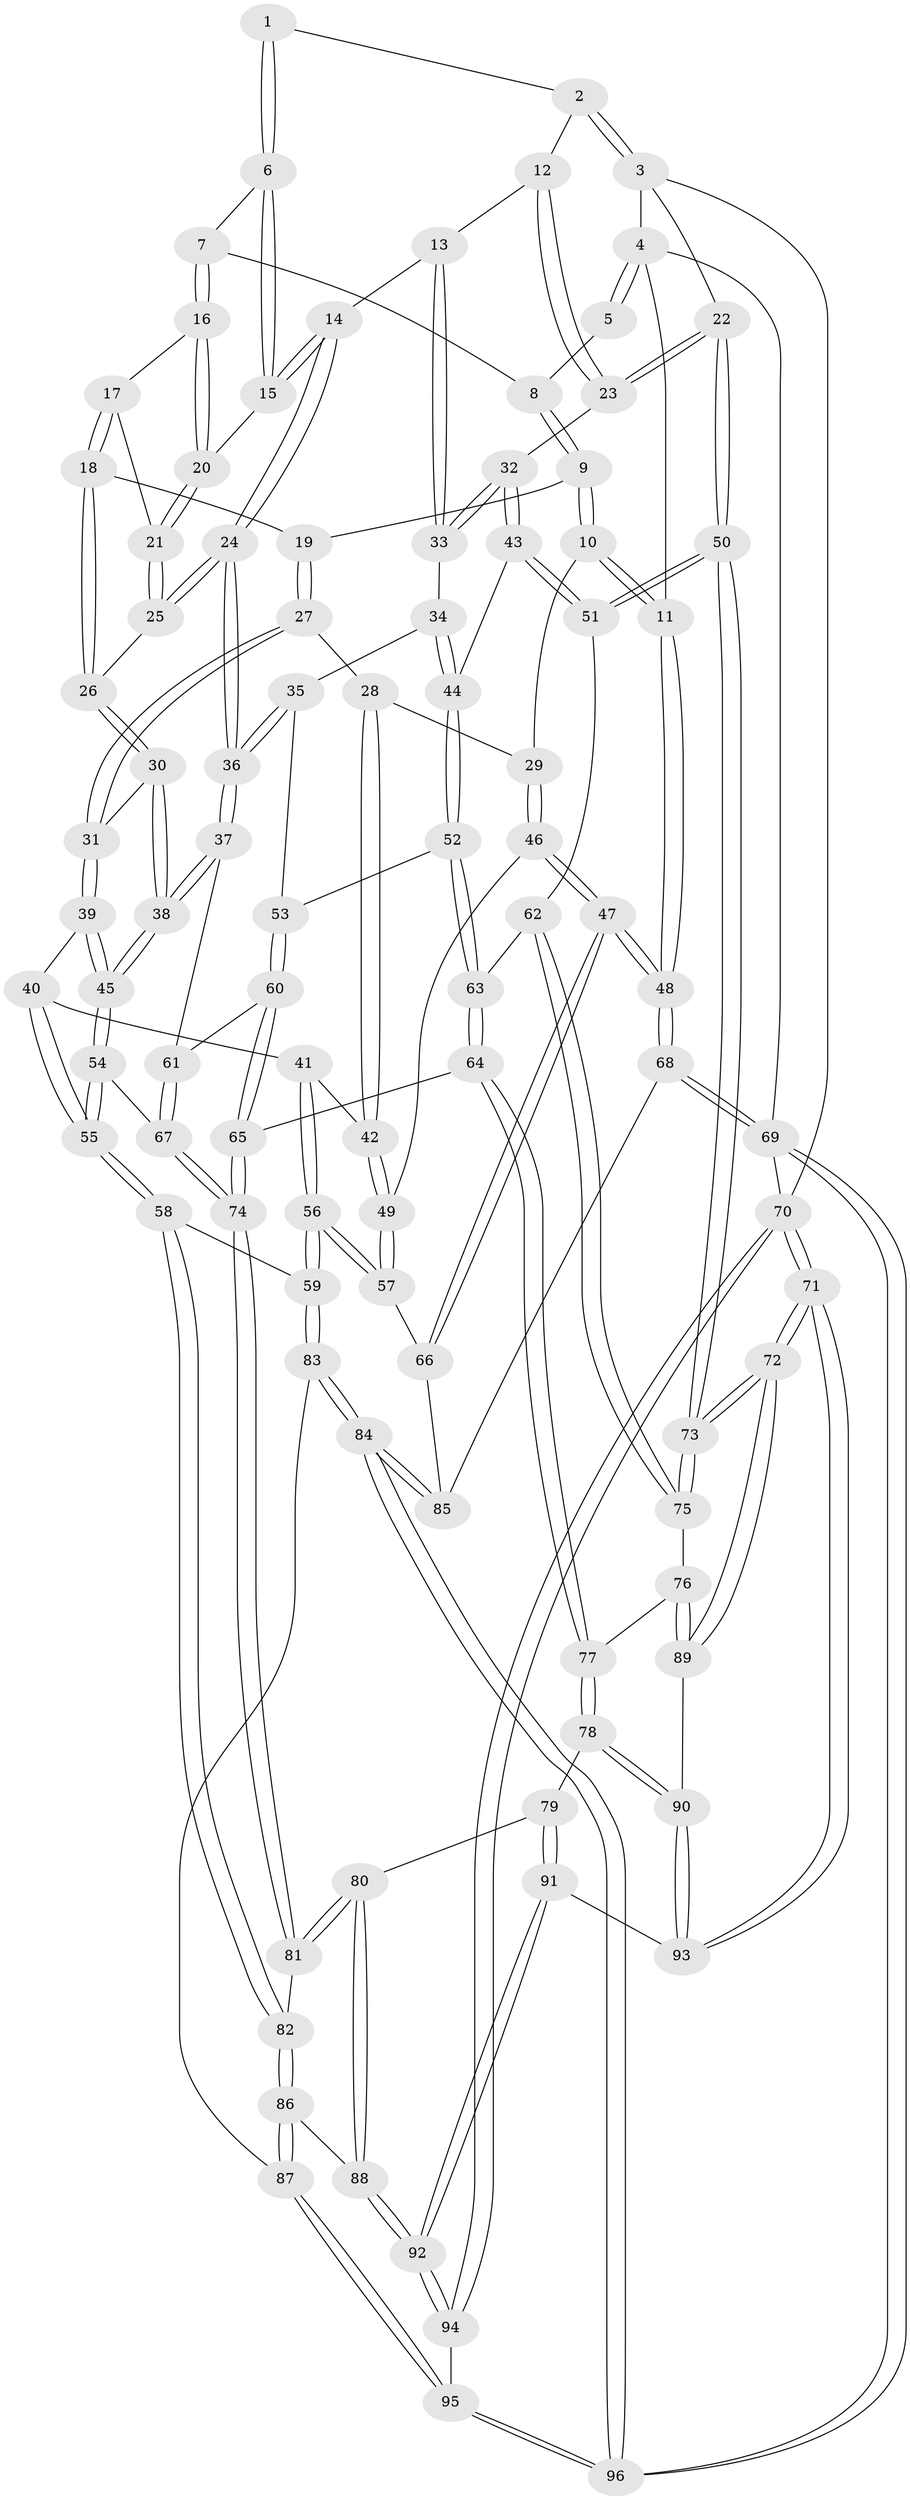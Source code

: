 // Generated by graph-tools (version 1.1) at 2025/00/03/09/25 05:00:25]
// undirected, 96 vertices, 237 edges
graph export_dot {
graph [start="1"]
  node [color=gray90,style=filled];
  1 [pos="+0.5099273528911157+0"];
  2 [pos="+0.7302809552368361+0"];
  3 [pos="+1+0"];
  4 [pos="+0+0"];
  5 [pos="+0.29372195077809704+0"];
  6 [pos="+0.442423136981956+0.04819680845273448"];
  7 [pos="+0.40233302175806746+0.06986575290429267"];
  8 [pos="+0.29995206317957845+0.013630029890942"];
  9 [pos="+0.2614760823700637+0.0728683074018718"];
  10 [pos="+0.027457360618581384+0.12870226200595755"];
  11 [pos="+0+0"];
  12 [pos="+0.7097349355686486+0"];
  13 [pos="+0.674789630245534+0.07661699060043757"];
  14 [pos="+0.612871478607783+0.12898748157455944"];
  15 [pos="+0.5196936737775304+0.1052038609522034"];
  16 [pos="+0.40001223225095167+0.07972875853904743"];
  17 [pos="+0.39548915923234684+0.09314892968382847"];
  18 [pos="+0.35436245854104065+0.1473045979674693"];
  19 [pos="+0.308399152064577+0.14592100964356883"];
  20 [pos="+0.4636380190538643+0.14002587644907646"];
  21 [pos="+0.44288617770245636+0.16005919546919814"];
  22 [pos="+1+0.14269514878048045"];
  23 [pos="+0.9693529634216055+0.21021768751966455"];
  24 [pos="+0.564834912974759+0.2536951172171969"];
  25 [pos="+0.42886754231781954+0.21233242446285122"];
  26 [pos="+0.40634611776932583+0.21747456065762372"];
  27 [pos="+0.2615969538131546+0.23178861123727987"];
  28 [pos="+0.23471864905145892+0.237406891057079"];
  29 [pos="+0.11329759811306687+0.2138545854824192"];
  30 [pos="+0.36712511896794736+0.27046482448118153"];
  31 [pos="+0.3419788037136344+0.2740290504336888"];
  32 [pos="+0.9373209923560724+0.22456107893434232"];
  33 [pos="+0.7945367637773033+0.21283632412726722"];
  34 [pos="+0.7677879959777674+0.26234769726623275"];
  35 [pos="+0.6927081455737406+0.3243674768733152"];
  36 [pos="+0.5767226585995058+0.3420301188530492"];
  37 [pos="+0.5763951128356545+0.34276891064584547"];
  38 [pos="+0.47449305759091015+0.4091482516107946"];
  39 [pos="+0.3049920979355771+0.3579164569598273"];
  40 [pos="+0.2773558536629228+0.3657552518696056"];
  41 [pos="+0.2715931447732365+0.36569239992562624"];
  42 [pos="+0.2529399651941645+0.35883188427926316"];
  43 [pos="+0.8877508126194407+0.34969436594436687"];
  44 [pos="+0.8177275960442167+0.3794643192982326"];
  45 [pos="+0.441714849220514+0.4590560737289388"];
  46 [pos="+0.1386076450468293+0.36670806661546573"];
  47 [pos="+0+0.5123301358806862"];
  48 [pos="+0+0.512160434799439"];
  49 [pos="+0.16185950842441363+0.38694831828140946"];
  50 [pos="+1+0.44980856864960145"];
  51 [pos="+0.9458425267267115+0.46044047541116717"];
  52 [pos="+0.8063809105781781+0.39396471088241547"];
  53 [pos="+0.7563104369213424+0.3849017035730858"];
  54 [pos="+0.42856062923521876+0.5038078081236114"];
  55 [pos="+0.3368344331531198+0.5566423071917612"];
  56 [pos="+0.22238965995023555+0.5829883975420458"];
  57 [pos="+0.20978713771776555+0.5780753032106537"];
  58 [pos="+0.28988189764805566+0.5907381750284201"];
  59 [pos="+0.245451062241732+0.5950001458313523"];
  60 [pos="+0.6852543191779864+0.4783382705215173"];
  61 [pos="+0.6427589995268451+0.43974263446744793"];
  62 [pos="+0.8734287975600636+0.5138870683171972"];
  63 [pos="+0.819411478088962+0.5112640230943933"];
  64 [pos="+0.7710274640695828+0.5392481389380321"];
  65 [pos="+0.711267101973+0.5226172519657115"];
  66 [pos="+0.14013850274910822+0.5826670657890594"];
  67 [pos="+0.5311750508124309+0.5869296478196714"];
  68 [pos="+0+0.6670665340376071"];
  69 [pos="+0+1"];
  70 [pos="+1+1"];
  71 [pos="+1+1"];
  72 [pos="+1+0.8826593360655585"];
  73 [pos="+1+0.6133166511078874"];
  74 [pos="+0.5731733556803984+0.635428937219921"];
  75 [pos="+0.9235689256074172+0.6030956917053844"];
  76 [pos="+0.8782968590993159+0.69574239932397"];
  77 [pos="+0.7841558357934636+0.68259806930207"];
  78 [pos="+0.7592577896381059+0.705013117919026"];
  79 [pos="+0.678451202405052+0.7502810157198185"];
  80 [pos="+0.5803884230921698+0.6625594781804383"];
  81 [pos="+0.5736665056415559+0.6394435244694597"];
  82 [pos="+0.3718228677280053+0.6974350578306767"];
  83 [pos="+0.18014534813251804+0.9188861795704971"];
  84 [pos="+0.14735392052946805+0.9638469557610037"];
  85 [pos="+0.07431970398790362+0.723281375103112"];
  86 [pos="+0.4144590339861473+0.7927311626670736"];
  87 [pos="+0.39914509151290384+0.8124841862504227"];
  88 [pos="+0.4587198937961791+0.7897131325549099"];
  89 [pos="+0.884367129404965+0.7024620651177805"];
  90 [pos="+0.861665388036365+0.8518066512956318"];
  91 [pos="+0.6719914576626137+0.8659977666918964"];
  92 [pos="+0.6194252215864533+0.9227211659555627"];
  93 [pos="+0.8681186615644715+0.9054826753542925"];
  94 [pos="+0.5494897011644637+1"];
  95 [pos="+0.5134132809841612+1"];
  96 [pos="+0+1"];
  1 -- 2;
  1 -- 6;
  1 -- 6;
  2 -- 3;
  2 -- 3;
  2 -- 12;
  3 -- 4;
  3 -- 22;
  3 -- 70;
  4 -- 5;
  4 -- 5;
  4 -- 11;
  4 -- 69;
  5 -- 8;
  6 -- 7;
  6 -- 15;
  6 -- 15;
  7 -- 8;
  7 -- 16;
  7 -- 16;
  8 -- 9;
  8 -- 9;
  9 -- 10;
  9 -- 10;
  9 -- 19;
  10 -- 11;
  10 -- 11;
  10 -- 29;
  11 -- 48;
  11 -- 48;
  12 -- 13;
  12 -- 23;
  12 -- 23;
  13 -- 14;
  13 -- 33;
  13 -- 33;
  14 -- 15;
  14 -- 15;
  14 -- 24;
  14 -- 24;
  15 -- 20;
  16 -- 17;
  16 -- 20;
  16 -- 20;
  17 -- 18;
  17 -- 18;
  17 -- 21;
  18 -- 19;
  18 -- 26;
  18 -- 26;
  19 -- 27;
  19 -- 27;
  20 -- 21;
  20 -- 21;
  21 -- 25;
  21 -- 25;
  22 -- 23;
  22 -- 23;
  22 -- 50;
  22 -- 50;
  23 -- 32;
  24 -- 25;
  24 -- 25;
  24 -- 36;
  24 -- 36;
  25 -- 26;
  26 -- 30;
  26 -- 30;
  27 -- 28;
  27 -- 31;
  27 -- 31;
  28 -- 29;
  28 -- 42;
  28 -- 42;
  29 -- 46;
  29 -- 46;
  30 -- 31;
  30 -- 38;
  30 -- 38;
  31 -- 39;
  31 -- 39;
  32 -- 33;
  32 -- 33;
  32 -- 43;
  32 -- 43;
  33 -- 34;
  34 -- 35;
  34 -- 44;
  34 -- 44;
  35 -- 36;
  35 -- 36;
  35 -- 53;
  36 -- 37;
  36 -- 37;
  37 -- 38;
  37 -- 38;
  37 -- 61;
  38 -- 45;
  38 -- 45;
  39 -- 40;
  39 -- 45;
  39 -- 45;
  40 -- 41;
  40 -- 55;
  40 -- 55;
  41 -- 42;
  41 -- 56;
  41 -- 56;
  42 -- 49;
  42 -- 49;
  43 -- 44;
  43 -- 51;
  43 -- 51;
  44 -- 52;
  44 -- 52;
  45 -- 54;
  45 -- 54;
  46 -- 47;
  46 -- 47;
  46 -- 49;
  47 -- 48;
  47 -- 48;
  47 -- 66;
  47 -- 66;
  48 -- 68;
  48 -- 68;
  49 -- 57;
  49 -- 57;
  50 -- 51;
  50 -- 51;
  50 -- 73;
  50 -- 73;
  51 -- 62;
  52 -- 53;
  52 -- 63;
  52 -- 63;
  53 -- 60;
  53 -- 60;
  54 -- 55;
  54 -- 55;
  54 -- 67;
  55 -- 58;
  55 -- 58;
  56 -- 57;
  56 -- 57;
  56 -- 59;
  56 -- 59;
  57 -- 66;
  58 -- 59;
  58 -- 82;
  58 -- 82;
  59 -- 83;
  59 -- 83;
  60 -- 61;
  60 -- 65;
  60 -- 65;
  61 -- 67;
  61 -- 67;
  62 -- 63;
  62 -- 75;
  62 -- 75;
  63 -- 64;
  63 -- 64;
  64 -- 65;
  64 -- 77;
  64 -- 77;
  65 -- 74;
  65 -- 74;
  66 -- 85;
  67 -- 74;
  67 -- 74;
  68 -- 69;
  68 -- 69;
  68 -- 85;
  69 -- 96;
  69 -- 96;
  69 -- 70;
  70 -- 71;
  70 -- 71;
  70 -- 94;
  70 -- 94;
  71 -- 72;
  71 -- 72;
  71 -- 93;
  71 -- 93;
  72 -- 73;
  72 -- 73;
  72 -- 89;
  72 -- 89;
  73 -- 75;
  73 -- 75;
  74 -- 81;
  74 -- 81;
  75 -- 76;
  76 -- 77;
  76 -- 89;
  76 -- 89;
  77 -- 78;
  77 -- 78;
  78 -- 79;
  78 -- 90;
  78 -- 90;
  79 -- 80;
  79 -- 91;
  79 -- 91;
  80 -- 81;
  80 -- 81;
  80 -- 88;
  80 -- 88;
  81 -- 82;
  82 -- 86;
  82 -- 86;
  83 -- 84;
  83 -- 84;
  83 -- 87;
  84 -- 85;
  84 -- 85;
  84 -- 96;
  84 -- 96;
  86 -- 87;
  86 -- 87;
  86 -- 88;
  87 -- 95;
  87 -- 95;
  88 -- 92;
  88 -- 92;
  89 -- 90;
  90 -- 93;
  90 -- 93;
  91 -- 92;
  91 -- 92;
  91 -- 93;
  92 -- 94;
  92 -- 94;
  94 -- 95;
  95 -- 96;
  95 -- 96;
}
